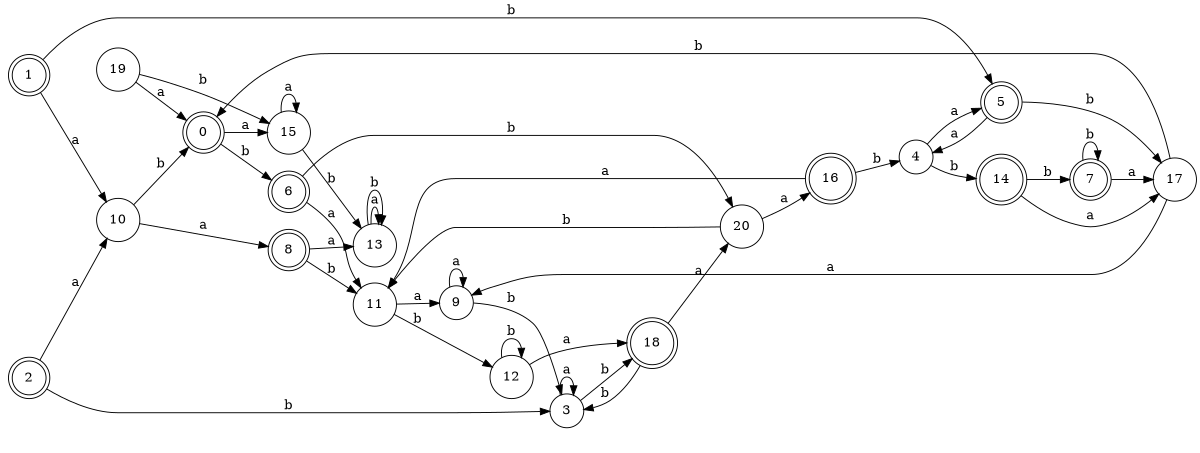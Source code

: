 digraph n17_5 {
__start0 [label="" shape="none"];

rankdir=LR;
size="8,5";

s0 [style="rounded,filled", color="black", fillcolor="white" shape="doublecircle", label="0"];
s1 [style="rounded,filled", color="black", fillcolor="white" shape="doublecircle", label="1"];
s2 [style="rounded,filled", color="black", fillcolor="white" shape="doublecircle", label="2"];
s3 [style="filled", color="black", fillcolor="white" shape="circle", label="3"];
s4 [style="filled", color="black", fillcolor="white" shape="circle", label="4"];
s5 [style="rounded,filled", color="black", fillcolor="white" shape="doublecircle", label="5"];
s6 [style="rounded,filled", color="black", fillcolor="white" shape="doublecircle", label="6"];
s7 [style="rounded,filled", color="black", fillcolor="white" shape="doublecircle", label="7"];
s8 [style="rounded,filled", color="black", fillcolor="white" shape="doublecircle", label="8"];
s9 [style="filled", color="black", fillcolor="white" shape="circle", label="9"];
s10 [style="filled", color="black", fillcolor="white" shape="circle", label="10"];
s11 [style="filled", color="black", fillcolor="white" shape="circle", label="11"];
s12 [style="filled", color="black", fillcolor="white" shape="circle", label="12"];
s13 [style="filled", color="black", fillcolor="white" shape="circle", label="13"];
s14 [style="rounded,filled", color="black", fillcolor="white" shape="doublecircle", label="14"];
s15 [style="filled", color="black", fillcolor="white" shape="circle", label="15"];
s16 [style="rounded,filled", color="black", fillcolor="white" shape="doublecircle", label="16"];
s17 [style="filled", color="black", fillcolor="white" shape="circle", label="17"];
s18 [style="rounded,filled", color="black", fillcolor="white" shape="doublecircle", label="18"];
s19 [style="filled", color="black", fillcolor="white" shape="circle", label="19"];
s20 [style="filled", color="black", fillcolor="white" shape="circle", label="20"];
s0 -> s15 [label="a"];
s0 -> s6 [label="b"];
s1 -> s10 [label="a"];
s1 -> s5 [label="b"];
s2 -> s10 [label="a"];
s2 -> s3 [label="b"];
s3 -> s3 [label="a"];
s3 -> s18 [label="b"];
s4 -> s5 [label="a"];
s4 -> s14 [label="b"];
s5 -> s4 [label="a"];
s5 -> s17 [label="b"];
s6 -> s11 [label="a"];
s6 -> s20 [label="b"];
s7 -> s17 [label="a"];
s7 -> s7 [label="b"];
s8 -> s13 [label="a"];
s8 -> s11 [label="b"];
s9 -> s9 [label="a"];
s9 -> s3 [label="b"];
s10 -> s8 [label="a"];
s10 -> s0 [label="b"];
s11 -> s9 [label="a"];
s11 -> s12 [label="b"];
s12 -> s18 [label="a"];
s12 -> s12 [label="b"];
s13 -> s13 [label="a"];
s13 -> s13 [label="b"];
s14 -> s17 [label="a"];
s14 -> s7 [label="b"];
s15 -> s15 [label="a"];
s15 -> s13 [label="b"];
s16 -> s11 [label="a"];
s16 -> s4 [label="b"];
s17 -> s9 [label="a"];
s17 -> s0 [label="b"];
s18 -> s20 [label="a"];
s18 -> s3 [label="b"];
s19 -> s0 [label="a"];
s19 -> s15 [label="b"];
s20 -> s16 [label="a"];
s20 -> s11 [label="b"];

}